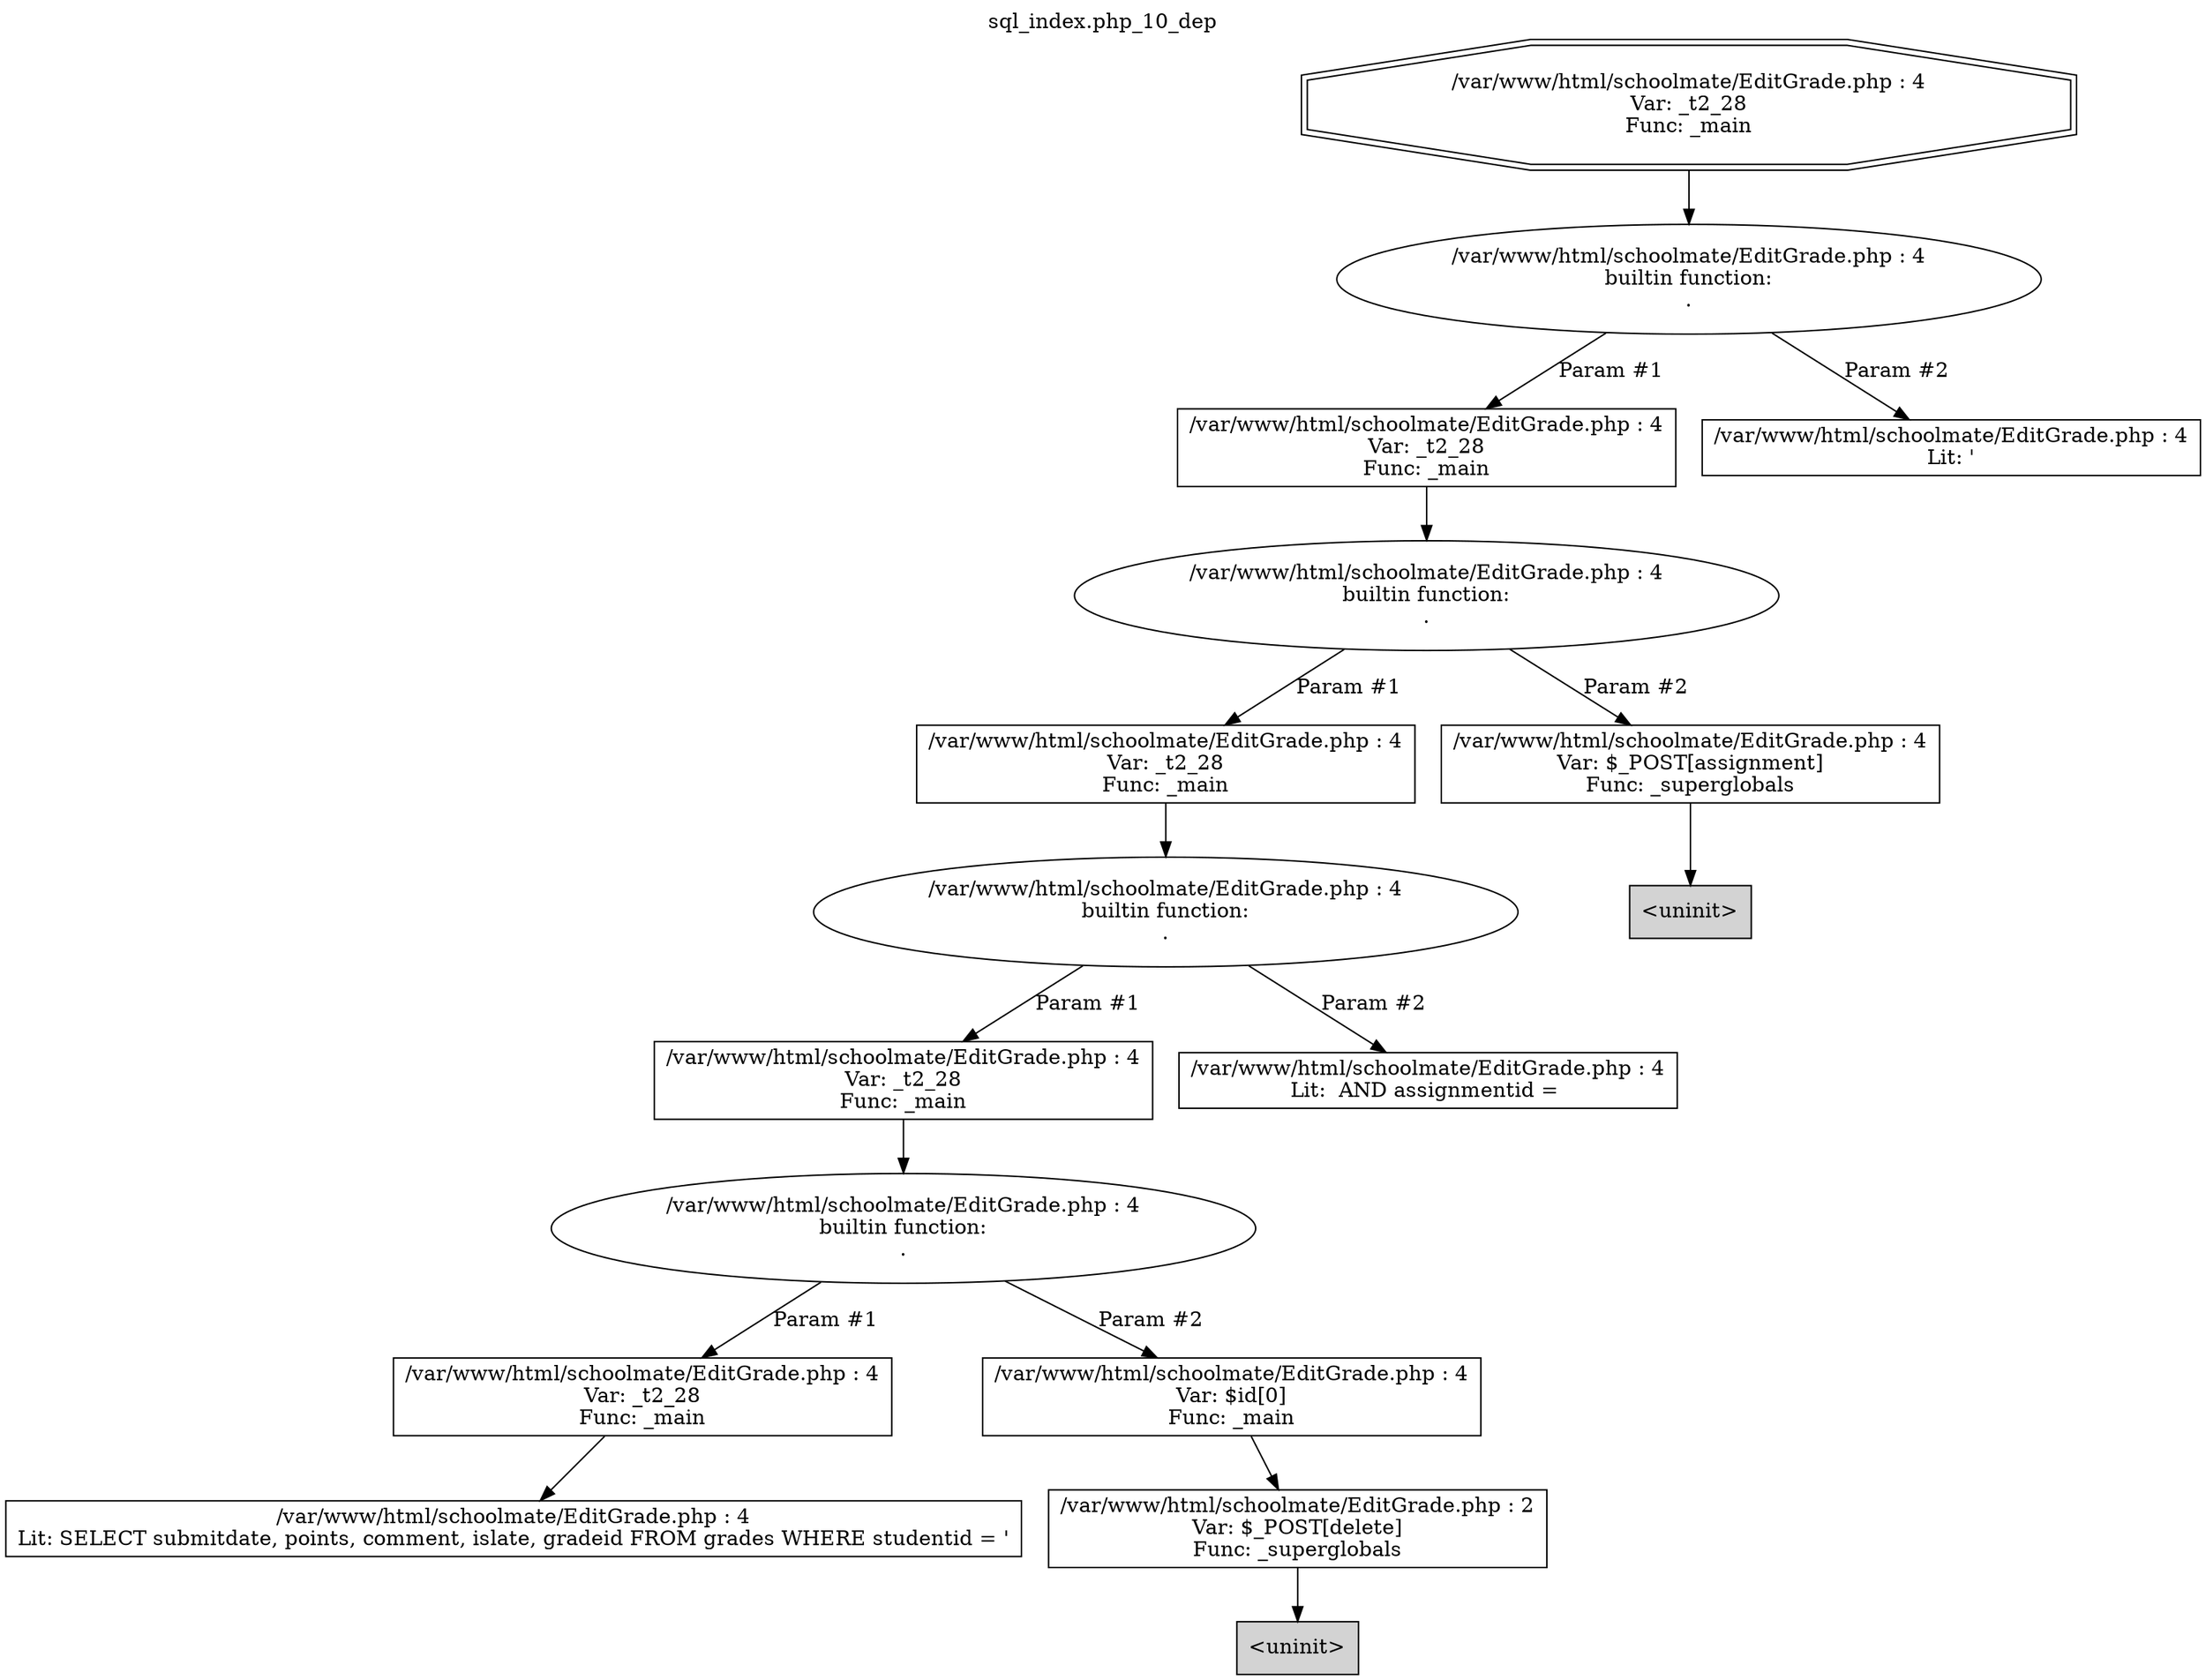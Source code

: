 digraph cfg {
  label="sql_index.php_10_dep";
  labelloc=t;
  n1 [shape=doubleoctagon, label="/var/www/html/schoolmate/EditGrade.php : 4\nVar: _t2_28\nFunc: _main\n"];
  n2 [shape=ellipse, label="/var/www/html/schoolmate/EditGrade.php : 4\nbuiltin function:\n.\n"];
  n3 [shape=box, label="/var/www/html/schoolmate/EditGrade.php : 4\nVar: _t2_28\nFunc: _main\n"];
  n4 [shape=ellipse, label="/var/www/html/schoolmate/EditGrade.php : 4\nbuiltin function:\n.\n"];
  n5 [shape=box, label="/var/www/html/schoolmate/EditGrade.php : 4\nVar: _t2_28\nFunc: _main\n"];
  n6 [shape=ellipse, label="/var/www/html/schoolmate/EditGrade.php : 4\nbuiltin function:\n.\n"];
  n7 [shape=box, label="/var/www/html/schoolmate/EditGrade.php : 4\nVar: _t2_28\nFunc: _main\n"];
  n8 [shape=ellipse, label="/var/www/html/schoolmate/EditGrade.php : 4\nbuiltin function:\n.\n"];
  n9 [shape=box, label="/var/www/html/schoolmate/EditGrade.php : 4\nVar: _t2_28\nFunc: _main\n"];
  n10 [shape=box, label="/var/www/html/schoolmate/EditGrade.php : 4\nLit: SELECT submitdate, points, comment, islate, gradeid FROM grades WHERE studentid = '\n"];
  n11 [shape=box, label="/var/www/html/schoolmate/EditGrade.php : 4\nVar: $id[0]\nFunc: _main\n"];
  n12 [shape=box, label="/var/www/html/schoolmate/EditGrade.php : 2\nVar: $_POST[delete]\nFunc: _superglobals\n"];
  n13 [shape=box, label="<uninit>",style=filled];
  n14 [shape=box, label="/var/www/html/schoolmate/EditGrade.php : 4\nLit:  AND assignmentid = \n"];
  n15 [shape=box, label="/var/www/html/schoolmate/EditGrade.php : 4\nVar: $_POST[assignment]\nFunc: _superglobals\n"];
  n16 [shape=box, label="<uninit>",style=filled];
  n17 [shape=box, label="/var/www/html/schoolmate/EditGrade.php : 4\nLit: '\n"];
  n1 -> n2;
  n3 -> n4;
  n5 -> n6;
  n7 -> n8;
  n9 -> n10;
  n8 -> n9[label="Param #1"];
  n8 -> n11[label="Param #2"];
  n12 -> n13;
  n11 -> n12;
  n6 -> n7[label="Param #1"];
  n6 -> n14[label="Param #2"];
  n4 -> n5[label="Param #1"];
  n4 -> n15[label="Param #2"];
  n15 -> n16;
  n2 -> n3[label="Param #1"];
  n2 -> n17[label="Param #2"];
}
